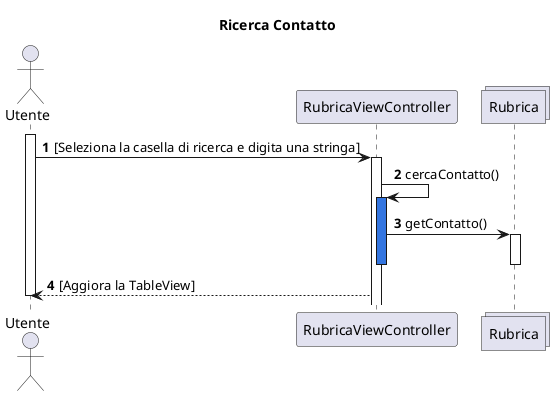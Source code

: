@startuml
    title Ricerca Contatto
    autonumber
    actor Utente
    participant RubricaViewController
    collections Rubrica

    activate Utente
    Utente -> RubricaViewController: [Seleziona la casella di ricerca e digita una stringa]
    activate RubricaViewController

    RubricaViewController -> RubricaViewController: cercaContatto()
    activate RubricaViewController #3375E0
    RubricaViewController -> Rubrica : getContatto()
    activate Rubrica
    deactivate RubricaViewController
    deactivate Rubrica
    RubricaViewController --> Utente: [Aggiora la TableView]
    deactivate Utente
@enduml